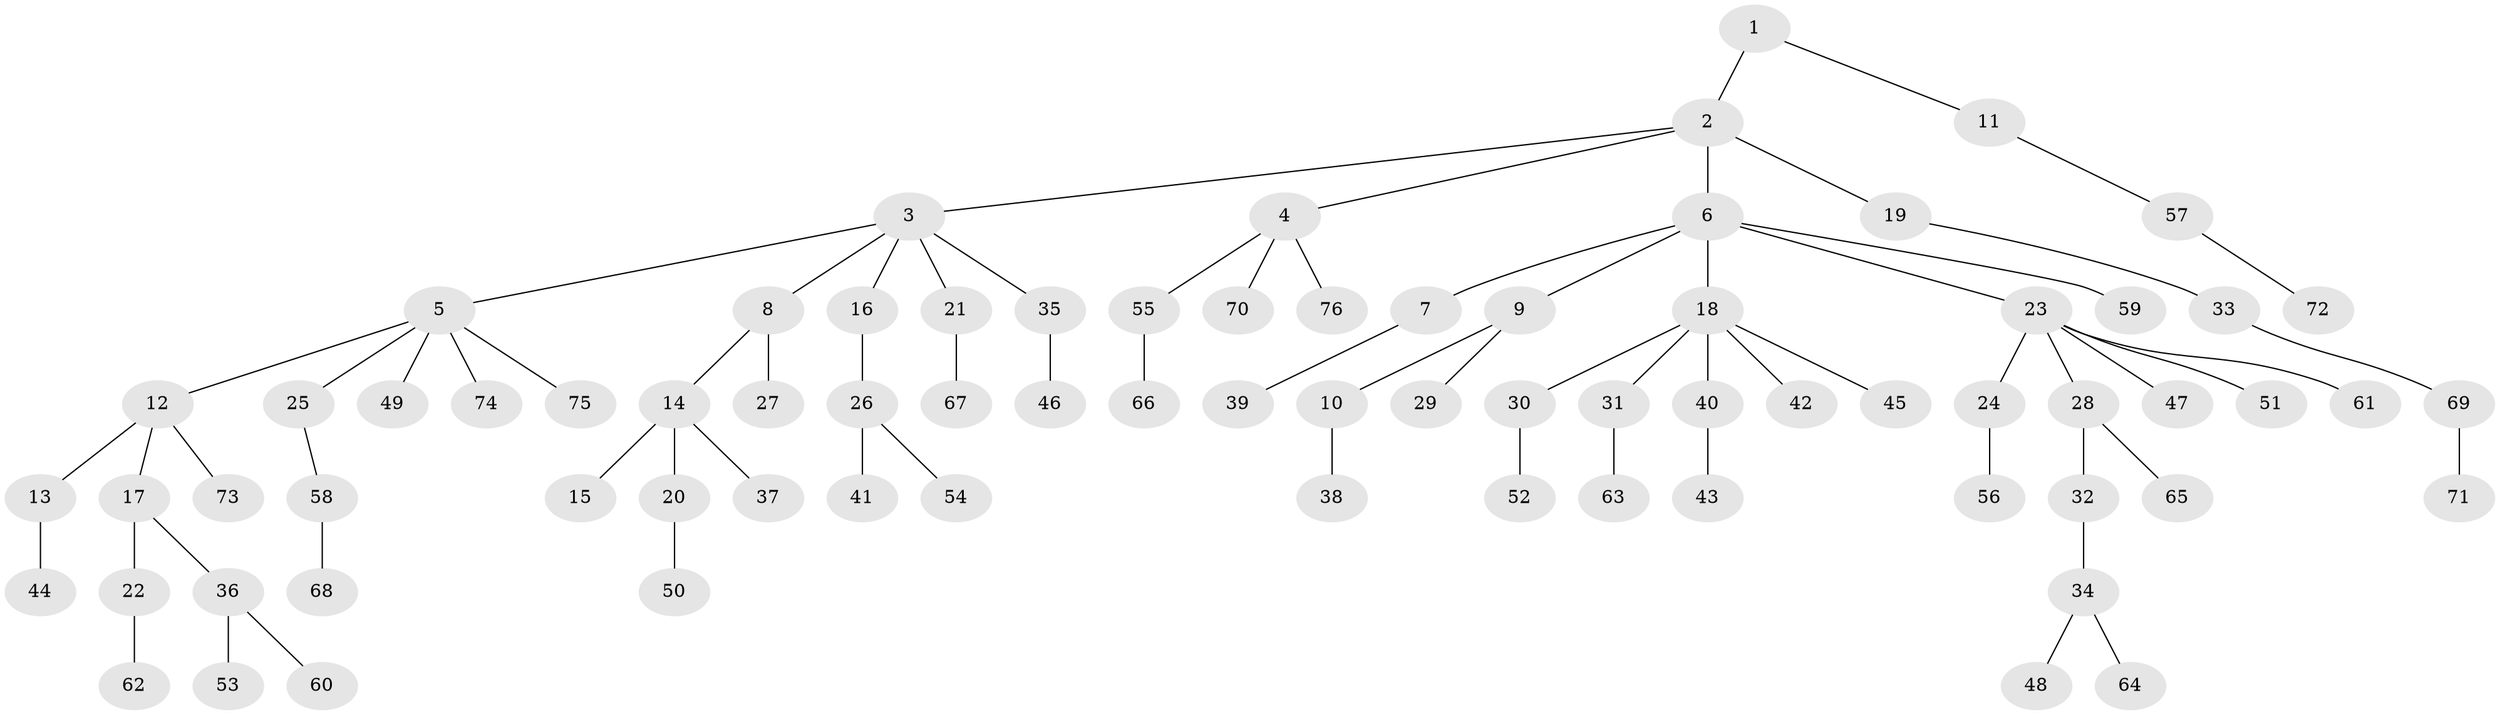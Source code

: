 // original degree distribution, {2: 0.248, 5: 0.04, 7: 0.04, 3: 0.096, 4: 0.048, 1: 0.528}
// Generated by graph-tools (version 1.1) at 2025/52/03/04/25 22:52:04]
// undirected, 76 vertices, 75 edges
graph export_dot {
  node [color=gray90,style=filled];
  1;
  2;
  3;
  4;
  5;
  6;
  7;
  8;
  9;
  10;
  11;
  12;
  13;
  14;
  15;
  16;
  17;
  18;
  19;
  20;
  21;
  22;
  23;
  24;
  25;
  26;
  27;
  28;
  29;
  30;
  31;
  32;
  33;
  34;
  35;
  36;
  37;
  38;
  39;
  40;
  41;
  42;
  43;
  44;
  45;
  46;
  47;
  48;
  49;
  50;
  51;
  52;
  53;
  54;
  55;
  56;
  57;
  58;
  59;
  60;
  61;
  62;
  63;
  64;
  65;
  66;
  67;
  68;
  69;
  70;
  71;
  72;
  73;
  74;
  75;
  76;
  1 -- 2 [weight=1.0];
  1 -- 11 [weight=1.0];
  2 -- 3 [weight=1.0];
  2 -- 4 [weight=1.0];
  2 -- 6 [weight=1.0];
  2 -- 19 [weight=1.0];
  3 -- 5 [weight=1.0];
  3 -- 8 [weight=1.0];
  3 -- 16 [weight=1.0];
  3 -- 21 [weight=1.0];
  3 -- 35 [weight=1.0];
  4 -- 55 [weight=1.0];
  4 -- 70 [weight=1.0];
  4 -- 76 [weight=1.0];
  5 -- 12 [weight=1.0];
  5 -- 25 [weight=1.0];
  5 -- 49 [weight=1.0];
  5 -- 74 [weight=1.0];
  5 -- 75 [weight=1.0];
  6 -- 7 [weight=1.0];
  6 -- 9 [weight=1.0];
  6 -- 18 [weight=1.0];
  6 -- 23 [weight=1.0];
  6 -- 59 [weight=1.0];
  7 -- 39 [weight=1.0];
  8 -- 14 [weight=1.0];
  8 -- 27 [weight=1.0];
  9 -- 10 [weight=1.0];
  9 -- 29 [weight=1.0];
  10 -- 38 [weight=2.0];
  11 -- 57 [weight=1.0];
  12 -- 13 [weight=1.0];
  12 -- 17 [weight=1.0];
  12 -- 73 [weight=1.0];
  13 -- 44 [weight=1.0];
  14 -- 15 [weight=1.0];
  14 -- 20 [weight=1.0];
  14 -- 37 [weight=1.0];
  16 -- 26 [weight=1.0];
  17 -- 22 [weight=2.0];
  17 -- 36 [weight=1.0];
  18 -- 30 [weight=1.0];
  18 -- 31 [weight=1.0];
  18 -- 40 [weight=1.0];
  18 -- 42 [weight=1.0];
  18 -- 45 [weight=1.0];
  19 -- 33 [weight=1.0];
  20 -- 50 [weight=1.0];
  21 -- 67 [weight=1.0];
  22 -- 62 [weight=1.0];
  23 -- 24 [weight=1.0];
  23 -- 28 [weight=1.0];
  23 -- 47 [weight=1.0];
  23 -- 51 [weight=1.0];
  23 -- 61 [weight=1.0];
  24 -- 56 [weight=1.0];
  25 -- 58 [weight=1.0];
  26 -- 41 [weight=2.0];
  26 -- 54 [weight=1.0];
  28 -- 32 [weight=1.0];
  28 -- 65 [weight=1.0];
  30 -- 52 [weight=2.0];
  31 -- 63 [weight=1.0];
  32 -- 34 [weight=1.0];
  33 -- 69 [weight=1.0];
  34 -- 48 [weight=1.0];
  34 -- 64 [weight=1.0];
  35 -- 46 [weight=1.0];
  36 -- 53 [weight=1.0];
  36 -- 60 [weight=1.0];
  40 -- 43 [weight=1.0];
  55 -- 66 [weight=1.0];
  57 -- 72 [weight=1.0];
  58 -- 68 [weight=1.0];
  69 -- 71 [weight=1.0];
}
